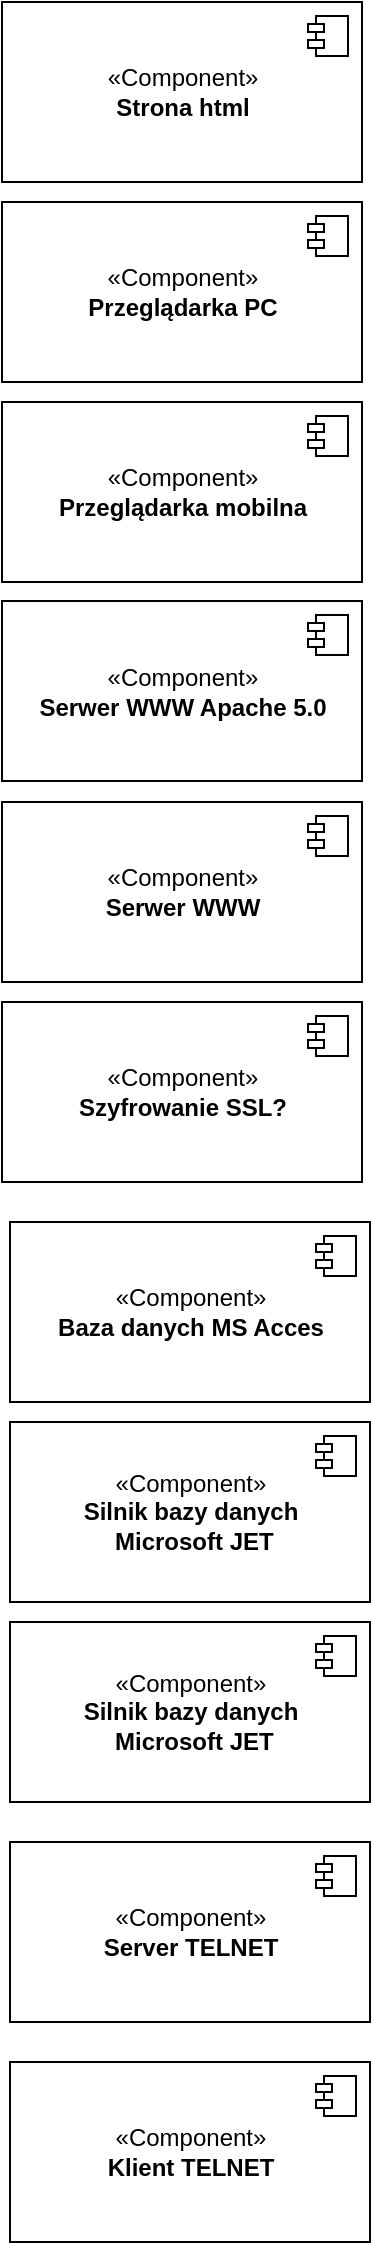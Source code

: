 <mxfile version="17.2.3" type="device"><diagram id="l7wzheNT29m3aGYJuwGx" name="Page-1"><mxGraphModel dx="997" dy="548" grid="1" gridSize="10" guides="1" tooltips="1" connect="1" arrows="1" fold="1" page="1" pageScale="1" pageWidth="827" pageHeight="1169" math="0" shadow="0"><root><mxCell id="0"/><mxCell id="1" parent="0"/><mxCell id="fMyybRoTte766AVIaatW-1" value="«Component»&lt;br&gt;&lt;b&gt;Strona html&lt;/b&gt;" style="html=1;dropTarget=0;" vertex="1" parent="1"><mxGeometry x="320" y="240" width="180" height="90" as="geometry"/></mxCell><mxCell id="fMyybRoTte766AVIaatW-2" value="" style="shape=module;jettyWidth=8;jettyHeight=4;" vertex="1" parent="fMyybRoTte766AVIaatW-1"><mxGeometry x="1" width="20" height="20" relative="1" as="geometry"><mxPoint x="-27" y="7" as="offset"/></mxGeometry></mxCell><mxCell id="fMyybRoTte766AVIaatW-3" value="«Component»&lt;br&gt;&lt;b&gt;Przeglądarka PC&lt;/b&gt;" style="html=1;dropTarget=0;" vertex="1" parent="1"><mxGeometry x="320" y="340" width="180" height="90" as="geometry"/></mxCell><mxCell id="fMyybRoTte766AVIaatW-4" value="" style="shape=module;jettyWidth=8;jettyHeight=4;" vertex="1" parent="fMyybRoTte766AVIaatW-3"><mxGeometry x="1" width="20" height="20" relative="1" as="geometry"><mxPoint x="-27" y="7" as="offset"/></mxGeometry></mxCell><mxCell id="fMyybRoTte766AVIaatW-7" value="«Component»&lt;br&gt;&lt;b&gt;Przeglądarka mobilna&lt;/b&gt;" style="html=1;dropTarget=0;" vertex="1" parent="1"><mxGeometry x="320" y="440" width="180" height="90" as="geometry"/></mxCell><mxCell id="fMyybRoTte766AVIaatW-8" value="" style="shape=module;jettyWidth=8;jettyHeight=4;" vertex="1" parent="fMyybRoTte766AVIaatW-7"><mxGeometry x="1" width="20" height="20" relative="1" as="geometry"><mxPoint x="-27" y="7" as="offset"/></mxGeometry></mxCell><mxCell id="fMyybRoTte766AVIaatW-9" value="«Component»&lt;br&gt;&lt;b&gt;Serwer WWW Apache 5.0&lt;/b&gt;" style="html=1;dropTarget=0;" vertex="1" parent="1"><mxGeometry x="320" y="539.5" width="180" height="90" as="geometry"/></mxCell><mxCell id="fMyybRoTte766AVIaatW-10" value="" style="shape=module;jettyWidth=8;jettyHeight=4;" vertex="1" parent="fMyybRoTte766AVIaatW-9"><mxGeometry x="1" width="20" height="20" relative="1" as="geometry"><mxPoint x="-27" y="7" as="offset"/></mxGeometry></mxCell><mxCell id="fMyybRoTte766AVIaatW-11" value="«Component»&lt;br&gt;&lt;b&gt;Serwer WWW&lt;/b&gt;" style="html=1;dropTarget=0;" vertex="1" parent="1"><mxGeometry x="320" y="640" width="180" height="90" as="geometry"/></mxCell><mxCell id="fMyybRoTte766AVIaatW-12" value="" style="shape=module;jettyWidth=8;jettyHeight=4;" vertex="1" parent="fMyybRoTte766AVIaatW-11"><mxGeometry x="1" width="20" height="20" relative="1" as="geometry"><mxPoint x="-27" y="7" as="offset"/></mxGeometry></mxCell><mxCell id="fMyybRoTte766AVIaatW-13" value="«Component»&lt;br&gt;&lt;b&gt;Szyfrowanie SSL?&lt;/b&gt;" style="html=1;dropTarget=0;" vertex="1" parent="1"><mxGeometry x="320" y="740" width="180" height="90" as="geometry"/></mxCell><mxCell id="fMyybRoTte766AVIaatW-14" value="" style="shape=module;jettyWidth=8;jettyHeight=4;" vertex="1" parent="fMyybRoTte766AVIaatW-13"><mxGeometry x="1" width="20" height="20" relative="1" as="geometry"><mxPoint x="-27" y="7" as="offset"/></mxGeometry></mxCell><mxCell id="fMyybRoTte766AVIaatW-15" value="«Component»&lt;br&gt;&lt;b&gt;Baza danych MS Acces&lt;/b&gt;" style="html=1;dropTarget=0;" vertex="1" parent="1"><mxGeometry x="324" y="850" width="180" height="90" as="geometry"/></mxCell><mxCell id="fMyybRoTte766AVIaatW-16" value="" style="shape=module;jettyWidth=8;jettyHeight=4;" vertex="1" parent="fMyybRoTte766AVIaatW-15"><mxGeometry x="1" width="20" height="20" relative="1" as="geometry"><mxPoint x="-27" y="7" as="offset"/></mxGeometry></mxCell><mxCell id="fMyybRoTte766AVIaatW-17" value="«Component»&lt;br&gt;&lt;b&gt;Silnik bazy danych&lt;br&gt;&amp;nbsp;Microsoft JET&lt;br&gt;&lt;/b&gt;" style="html=1;dropTarget=0;" vertex="1" parent="1"><mxGeometry x="324" y="950" width="180" height="90" as="geometry"/></mxCell><mxCell id="fMyybRoTte766AVIaatW-18" value="" style="shape=module;jettyWidth=8;jettyHeight=4;" vertex="1" parent="fMyybRoTte766AVIaatW-17"><mxGeometry x="1" width="20" height="20" relative="1" as="geometry"><mxPoint x="-27" y="7" as="offset"/></mxGeometry></mxCell><mxCell id="fMyybRoTte766AVIaatW-19" value="«Component»&lt;br&gt;&lt;b&gt;Silnik bazy danych&lt;br&gt;&amp;nbsp;Microsoft JET&lt;br&gt;&lt;/b&gt;" style="html=1;dropTarget=0;" vertex="1" parent="1"><mxGeometry x="324" y="1050" width="180" height="90" as="geometry"/></mxCell><mxCell id="fMyybRoTte766AVIaatW-20" value="" style="shape=module;jettyWidth=8;jettyHeight=4;" vertex="1" parent="fMyybRoTte766AVIaatW-19"><mxGeometry x="1" width="20" height="20" relative="1" as="geometry"><mxPoint x="-27" y="7" as="offset"/></mxGeometry></mxCell><mxCell id="fMyybRoTte766AVIaatW-23" value="«Component»&lt;br&gt;&lt;b&gt;Server TELNET&lt;br&gt;&lt;/b&gt;" style="html=1;dropTarget=0;" vertex="1" parent="1"><mxGeometry x="324" y="1160" width="180" height="90" as="geometry"/></mxCell><mxCell id="fMyybRoTte766AVIaatW-24" value="" style="shape=module;jettyWidth=8;jettyHeight=4;" vertex="1" parent="fMyybRoTte766AVIaatW-23"><mxGeometry x="1" width="20" height="20" relative="1" as="geometry"><mxPoint x="-27" y="7" as="offset"/></mxGeometry></mxCell><mxCell id="fMyybRoTte766AVIaatW-25" value="«Component»&lt;br&gt;&lt;b&gt;Klient TELNET&lt;br&gt;&lt;/b&gt;" style="html=1;dropTarget=0;" vertex="1" parent="1"><mxGeometry x="324" y="1270" width="180" height="90" as="geometry"/></mxCell><mxCell id="fMyybRoTte766AVIaatW-26" value="" style="shape=module;jettyWidth=8;jettyHeight=4;" vertex="1" parent="fMyybRoTte766AVIaatW-25"><mxGeometry x="1" width="20" height="20" relative="1" as="geometry"><mxPoint x="-27" y="7" as="offset"/></mxGeometry></mxCell></root></mxGraphModel></diagram></mxfile>
